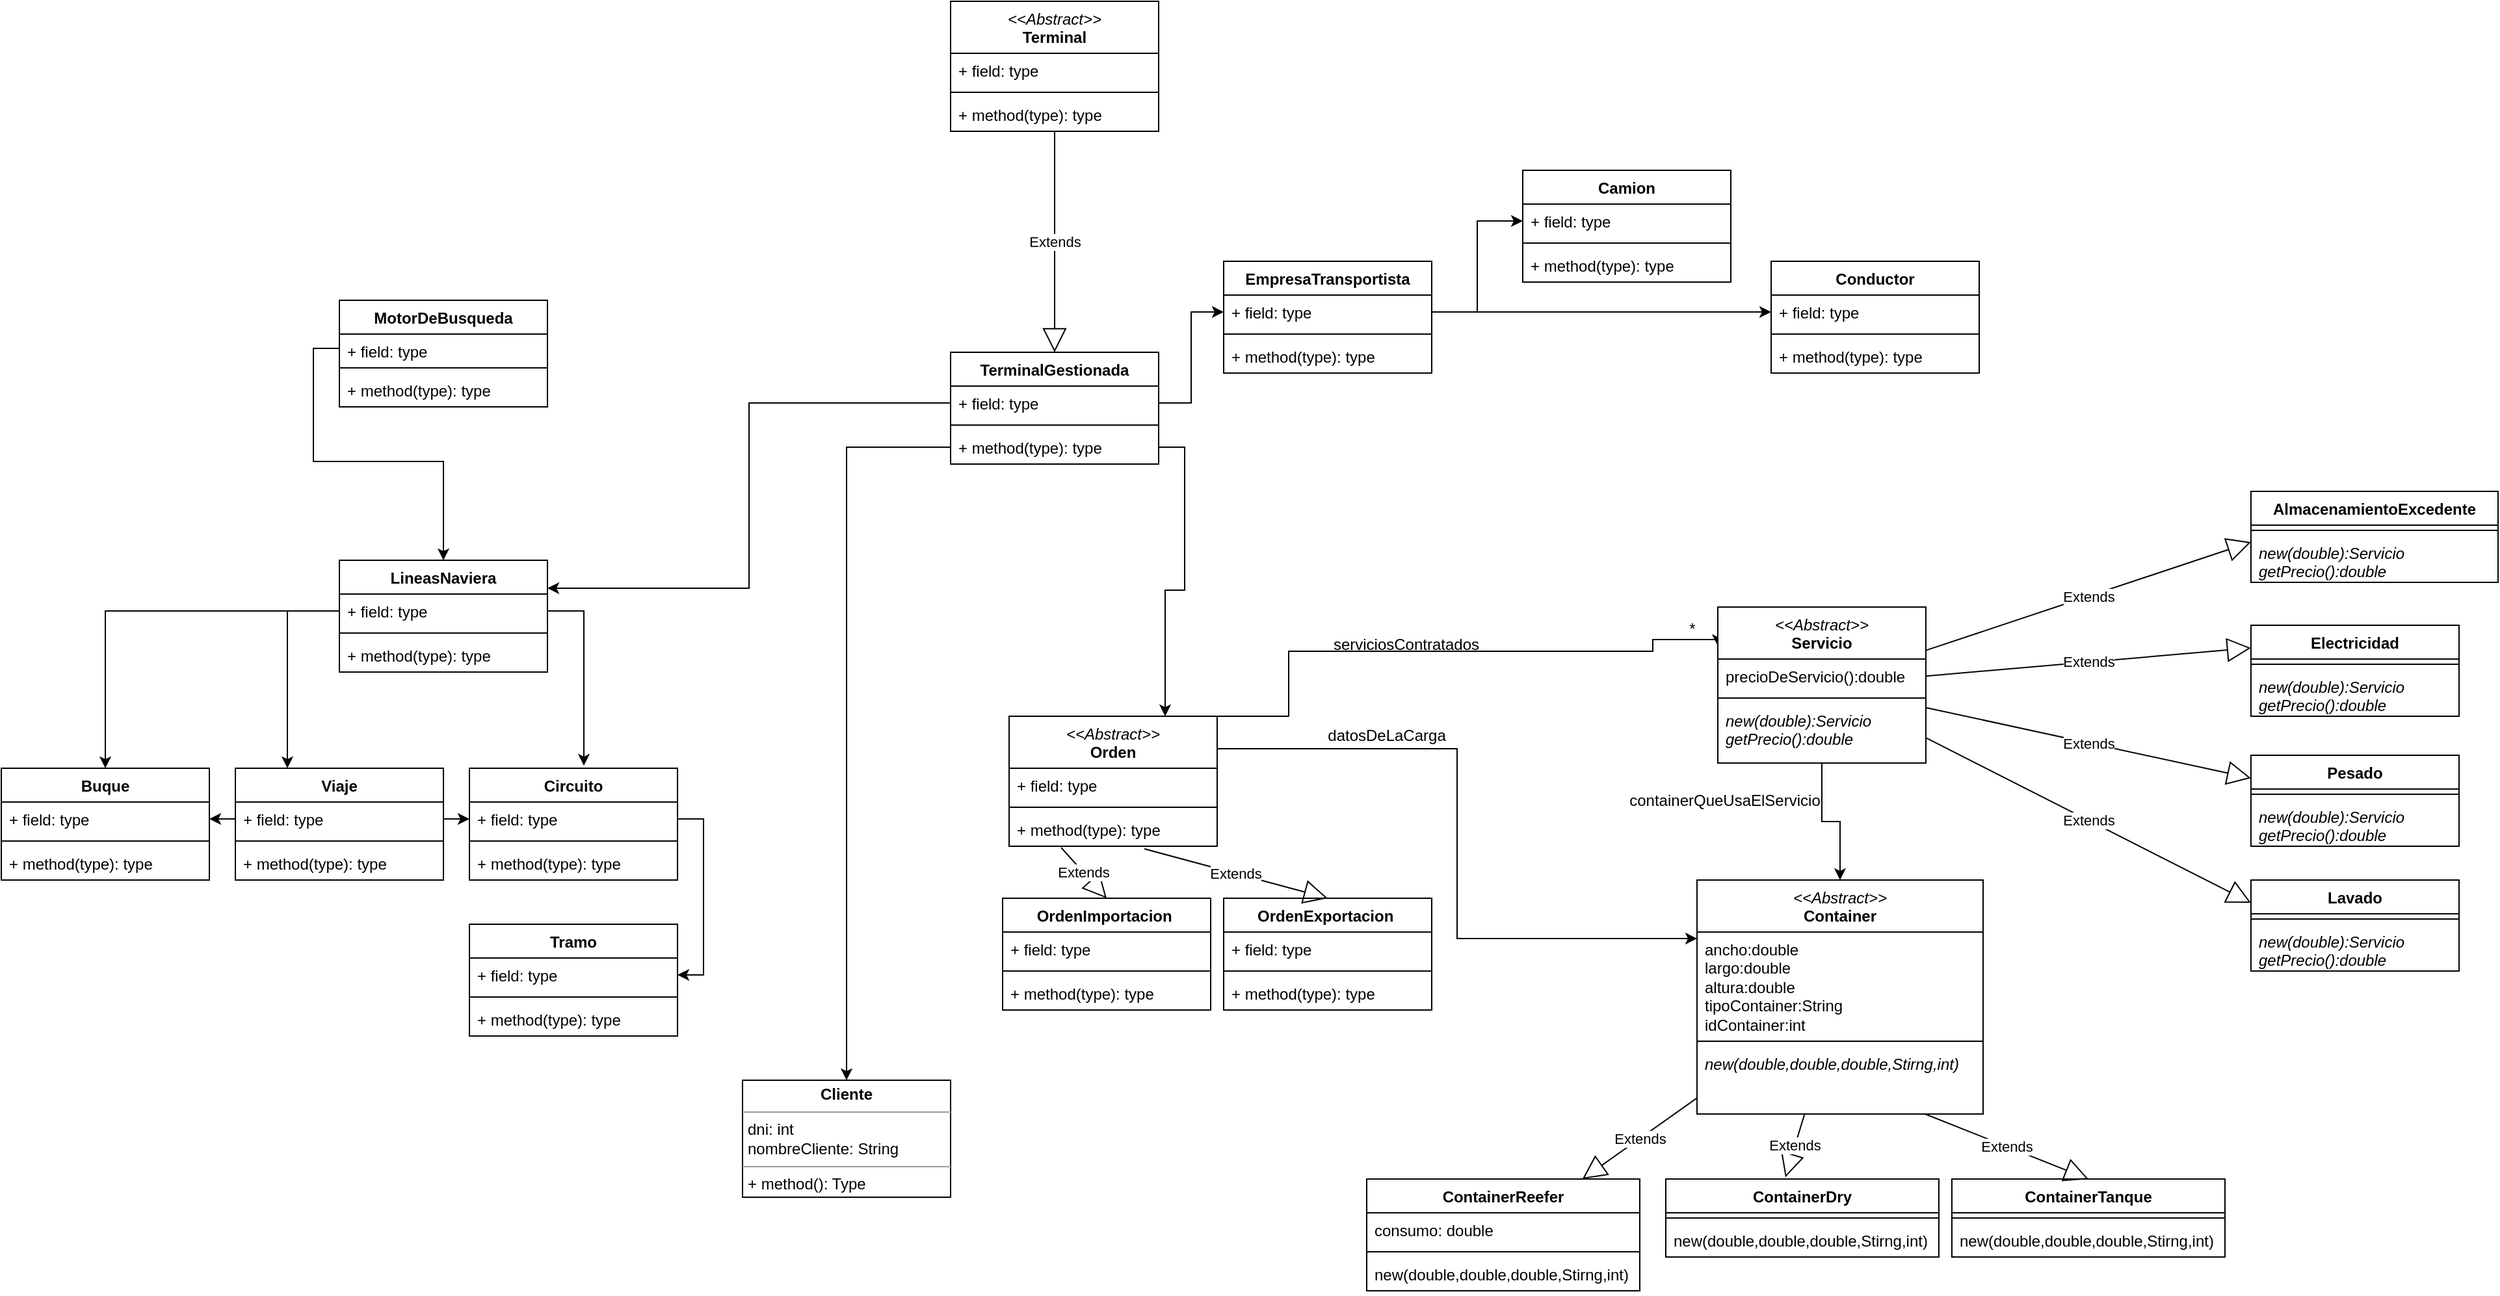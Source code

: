 <mxfile version="21.2.1" type="device">
  <diagram name="Página-1" id="0LWkbvT74W_gWExH9Klk">
    <mxGraphModel dx="2484" dy="1995" grid="1" gridSize="10" guides="1" tooltips="1" connect="1" arrows="1" fold="1" page="1" pageScale="1" pageWidth="827" pageHeight="1169" math="0" shadow="0">
      <root>
        <mxCell id="0" />
        <mxCell id="1" parent="0" />
        <mxCell id="72mwAMU63NSjmhYBSmtf-1" value="TerminalGestionada" style="swimlane;fontStyle=1;align=center;verticalAlign=top;childLayout=stackLayout;horizontal=1;startSize=26;horizontalStack=0;resizeParent=1;resizeParentMax=0;resizeLast=0;collapsible=1;marginBottom=0;whiteSpace=wrap;html=1;" parent="1" vertex="1">
          <mxGeometry x="230" y="-480" width="160" height="86" as="geometry" />
        </mxCell>
        <mxCell id="72mwAMU63NSjmhYBSmtf-2" value="+ field: type" style="text;strokeColor=none;fillColor=none;align=left;verticalAlign=top;spacingLeft=4;spacingRight=4;overflow=hidden;rotatable=0;points=[[0,0.5],[1,0.5]];portConstraint=eastwest;whiteSpace=wrap;html=1;" parent="72mwAMU63NSjmhYBSmtf-1" vertex="1">
          <mxGeometry y="26" width="160" height="26" as="geometry" />
        </mxCell>
        <mxCell id="72mwAMU63NSjmhYBSmtf-3" value="" style="line;strokeWidth=1;fillColor=none;align=left;verticalAlign=middle;spacingTop=-1;spacingLeft=3;spacingRight=3;rotatable=0;labelPosition=right;points=[];portConstraint=eastwest;strokeColor=inherit;" parent="72mwAMU63NSjmhYBSmtf-1" vertex="1">
          <mxGeometry y="52" width="160" height="8" as="geometry" />
        </mxCell>
        <mxCell id="72mwAMU63NSjmhYBSmtf-4" value="+ method(type): type" style="text;strokeColor=none;fillColor=none;align=left;verticalAlign=top;spacingLeft=4;spacingRight=4;overflow=hidden;rotatable=0;points=[[0,0.5],[1,0.5]];portConstraint=eastwest;whiteSpace=wrap;html=1;" parent="72mwAMU63NSjmhYBSmtf-1" vertex="1">
          <mxGeometry y="60" width="160" height="26" as="geometry" />
        </mxCell>
        <mxCell id="72mwAMU63NSjmhYBSmtf-9" value="LineasNaviera" style="swimlane;fontStyle=1;align=center;verticalAlign=top;childLayout=stackLayout;horizontal=1;startSize=26;horizontalStack=0;resizeParent=1;resizeParentMax=0;resizeLast=0;collapsible=1;marginBottom=0;whiteSpace=wrap;html=1;" parent="1" vertex="1">
          <mxGeometry x="-240" y="-320" width="160" height="86" as="geometry" />
        </mxCell>
        <mxCell id="72mwAMU63NSjmhYBSmtf-10" value="+ field: type" style="text;strokeColor=none;fillColor=none;align=left;verticalAlign=top;spacingLeft=4;spacingRight=4;overflow=hidden;rotatable=0;points=[[0,0.5],[1,0.5]];portConstraint=eastwest;whiteSpace=wrap;html=1;" parent="72mwAMU63NSjmhYBSmtf-9" vertex="1">
          <mxGeometry y="26" width="160" height="26" as="geometry" />
        </mxCell>
        <mxCell id="72mwAMU63NSjmhYBSmtf-11" value="" style="line;strokeWidth=1;fillColor=none;align=left;verticalAlign=middle;spacingTop=-1;spacingLeft=3;spacingRight=3;rotatable=0;labelPosition=right;points=[];portConstraint=eastwest;strokeColor=inherit;" parent="72mwAMU63NSjmhYBSmtf-9" vertex="1">
          <mxGeometry y="52" width="160" height="8" as="geometry" />
        </mxCell>
        <mxCell id="72mwAMU63NSjmhYBSmtf-12" value="+ method(type): type" style="text;strokeColor=none;fillColor=none;align=left;verticalAlign=top;spacingLeft=4;spacingRight=4;overflow=hidden;rotatable=0;points=[[0,0.5],[1,0.5]];portConstraint=eastwest;whiteSpace=wrap;html=1;" parent="72mwAMU63NSjmhYBSmtf-9" vertex="1">
          <mxGeometry y="60" width="160" height="26" as="geometry" />
        </mxCell>
        <mxCell id="72mwAMU63NSjmhYBSmtf-13" value="Buque" style="swimlane;fontStyle=1;align=center;verticalAlign=top;childLayout=stackLayout;horizontal=1;startSize=26;horizontalStack=0;resizeParent=1;resizeParentMax=0;resizeLast=0;collapsible=1;marginBottom=0;whiteSpace=wrap;html=1;" parent="1" vertex="1">
          <mxGeometry x="-500" y="-160" width="160" height="86" as="geometry" />
        </mxCell>
        <mxCell id="72mwAMU63NSjmhYBSmtf-14" value="+ field: type" style="text;strokeColor=none;fillColor=none;align=left;verticalAlign=top;spacingLeft=4;spacingRight=4;overflow=hidden;rotatable=0;points=[[0,0.5],[1,0.5]];portConstraint=eastwest;whiteSpace=wrap;html=1;" parent="72mwAMU63NSjmhYBSmtf-13" vertex="1">
          <mxGeometry y="26" width="160" height="26" as="geometry" />
        </mxCell>
        <mxCell id="72mwAMU63NSjmhYBSmtf-15" value="" style="line;strokeWidth=1;fillColor=none;align=left;verticalAlign=middle;spacingTop=-1;spacingLeft=3;spacingRight=3;rotatable=0;labelPosition=right;points=[];portConstraint=eastwest;strokeColor=inherit;" parent="72mwAMU63NSjmhYBSmtf-13" vertex="1">
          <mxGeometry y="52" width="160" height="8" as="geometry" />
        </mxCell>
        <mxCell id="72mwAMU63NSjmhYBSmtf-16" value="+ method(type): type" style="text;strokeColor=none;fillColor=none;align=left;verticalAlign=top;spacingLeft=4;spacingRight=4;overflow=hidden;rotatable=0;points=[[0,0.5],[1,0.5]];portConstraint=eastwest;whiteSpace=wrap;html=1;" parent="72mwAMU63NSjmhYBSmtf-13" vertex="1">
          <mxGeometry y="60" width="160" height="26" as="geometry" />
        </mxCell>
        <mxCell id="72mwAMU63NSjmhYBSmtf-21" value="ContainerDry" style="swimlane;fontStyle=1;align=center;verticalAlign=top;childLayout=stackLayout;horizontal=1;startSize=26;horizontalStack=0;resizeParent=1;resizeParentMax=0;resizeLast=0;collapsible=1;marginBottom=0;whiteSpace=wrap;html=1;" parent="1" vertex="1">
          <mxGeometry x="780" y="156" width="210" height="60" as="geometry" />
        </mxCell>
        <mxCell id="72mwAMU63NSjmhYBSmtf-23" value="" style="line;strokeWidth=1;fillColor=none;align=left;verticalAlign=middle;spacingTop=-1;spacingLeft=3;spacingRight=3;rotatable=0;labelPosition=right;points=[];portConstraint=eastwest;strokeColor=inherit;" parent="72mwAMU63NSjmhYBSmtf-21" vertex="1">
          <mxGeometry y="26" width="210" height="8" as="geometry" />
        </mxCell>
        <mxCell id="72mwAMU63NSjmhYBSmtf-24" value="new(double,double,double,Stirng,int)" style="text;strokeColor=none;fillColor=none;align=left;verticalAlign=top;spacingLeft=4;spacingRight=4;overflow=hidden;rotatable=0;points=[[0,0.5],[1,0.5]];portConstraint=eastwest;whiteSpace=wrap;html=1;" parent="72mwAMU63NSjmhYBSmtf-21" vertex="1">
          <mxGeometry y="34" width="210" height="26" as="geometry" />
        </mxCell>
        <mxCell id="72mwAMU63NSjmhYBSmtf-26" value="ContainerTanque" style="swimlane;fontStyle=1;align=center;verticalAlign=top;childLayout=stackLayout;horizontal=1;startSize=26;horizontalStack=0;resizeParent=1;resizeParentMax=0;resizeLast=0;collapsible=1;marginBottom=0;whiteSpace=wrap;html=1;" parent="1" vertex="1">
          <mxGeometry x="1000" y="156" width="210" height="60" as="geometry" />
        </mxCell>
        <mxCell id="72mwAMU63NSjmhYBSmtf-28" value="" style="line;strokeWidth=1;fillColor=none;align=left;verticalAlign=middle;spacingTop=-1;spacingLeft=3;spacingRight=3;rotatable=0;labelPosition=right;points=[];portConstraint=eastwest;strokeColor=inherit;" parent="72mwAMU63NSjmhYBSmtf-26" vertex="1">
          <mxGeometry y="26" width="210" height="8" as="geometry" />
        </mxCell>
        <mxCell id="72mwAMU63NSjmhYBSmtf-29" value="new(double,double,double,Stirng,int)" style="text;strokeColor=none;fillColor=none;align=left;verticalAlign=top;spacingLeft=4;spacingRight=4;overflow=hidden;rotatable=0;points=[[0,0.5],[1,0.5]];portConstraint=eastwest;whiteSpace=wrap;html=1;" parent="72mwAMU63NSjmhYBSmtf-26" vertex="1">
          <mxGeometry y="34" width="210" height="26" as="geometry" />
        </mxCell>
        <mxCell id="72mwAMU63NSjmhYBSmtf-30" value="ContainerReefer" style="swimlane;fontStyle=1;align=center;verticalAlign=top;childLayout=stackLayout;horizontal=1;startSize=26;horizontalStack=0;resizeParent=1;resizeParentMax=0;resizeLast=0;collapsible=1;marginBottom=0;whiteSpace=wrap;html=1;" parent="1" vertex="1">
          <mxGeometry x="550" y="156" width="210" height="86" as="geometry" />
        </mxCell>
        <mxCell id="72mwAMU63NSjmhYBSmtf-31" value=" consumo: double" style="text;strokeColor=none;fillColor=none;align=left;verticalAlign=top;spacingLeft=4;spacingRight=4;overflow=hidden;rotatable=0;points=[[0,0.5],[1,0.5]];portConstraint=eastwest;whiteSpace=wrap;html=1;" parent="72mwAMU63NSjmhYBSmtf-30" vertex="1">
          <mxGeometry y="26" width="210" height="26" as="geometry" />
        </mxCell>
        <mxCell id="72mwAMU63NSjmhYBSmtf-32" value="" style="line;strokeWidth=1;fillColor=none;align=left;verticalAlign=middle;spacingTop=-1;spacingLeft=3;spacingRight=3;rotatable=0;labelPosition=right;points=[];portConstraint=eastwest;strokeColor=inherit;" parent="72mwAMU63NSjmhYBSmtf-30" vertex="1">
          <mxGeometry y="52" width="210" height="8" as="geometry" />
        </mxCell>
        <mxCell id="72mwAMU63NSjmhYBSmtf-33" value="new(double,double,double,Stirng,int)" style="text;strokeColor=none;fillColor=none;align=left;verticalAlign=top;spacingLeft=4;spacingRight=4;overflow=hidden;rotatable=0;points=[[0,0.5],[1,0.5]];portConstraint=eastwest;whiteSpace=wrap;html=1;" parent="72mwAMU63NSjmhYBSmtf-30" vertex="1">
          <mxGeometry y="60" width="210" height="26" as="geometry" />
        </mxCell>
        <mxCell id="72mwAMU63NSjmhYBSmtf-34" value="EmpresaTransportista" style="swimlane;fontStyle=1;align=center;verticalAlign=top;childLayout=stackLayout;horizontal=1;startSize=26;horizontalStack=0;resizeParent=1;resizeParentMax=0;resizeLast=0;collapsible=1;marginBottom=0;whiteSpace=wrap;html=1;" parent="1" vertex="1">
          <mxGeometry x="440" y="-550" width="160" height="86" as="geometry" />
        </mxCell>
        <mxCell id="72mwAMU63NSjmhYBSmtf-35" value="+ field: type" style="text;strokeColor=none;fillColor=none;align=left;verticalAlign=top;spacingLeft=4;spacingRight=4;overflow=hidden;rotatable=0;points=[[0,0.5],[1,0.5]];portConstraint=eastwest;whiteSpace=wrap;html=1;" parent="72mwAMU63NSjmhYBSmtf-34" vertex="1">
          <mxGeometry y="26" width="160" height="26" as="geometry" />
        </mxCell>
        <mxCell id="72mwAMU63NSjmhYBSmtf-36" value="" style="line;strokeWidth=1;fillColor=none;align=left;verticalAlign=middle;spacingTop=-1;spacingLeft=3;spacingRight=3;rotatable=0;labelPosition=right;points=[];portConstraint=eastwest;strokeColor=inherit;" parent="72mwAMU63NSjmhYBSmtf-34" vertex="1">
          <mxGeometry y="52" width="160" height="8" as="geometry" />
        </mxCell>
        <mxCell id="72mwAMU63NSjmhYBSmtf-37" value="+ method(type): type" style="text;strokeColor=none;fillColor=none;align=left;verticalAlign=top;spacingLeft=4;spacingRight=4;overflow=hidden;rotatable=0;points=[[0,0.5],[1,0.5]];portConstraint=eastwest;whiteSpace=wrap;html=1;" parent="72mwAMU63NSjmhYBSmtf-34" vertex="1">
          <mxGeometry y="60" width="160" height="26" as="geometry" />
        </mxCell>
        <mxCell id="72mwAMU63NSjmhYBSmtf-38" value="Conductor&lt;br&gt;" style="swimlane;fontStyle=1;align=center;verticalAlign=top;childLayout=stackLayout;horizontal=1;startSize=26;horizontalStack=0;resizeParent=1;resizeParentMax=0;resizeLast=0;collapsible=1;marginBottom=0;whiteSpace=wrap;html=1;" parent="1" vertex="1">
          <mxGeometry x="861" y="-550" width="160" height="86" as="geometry" />
        </mxCell>
        <mxCell id="72mwAMU63NSjmhYBSmtf-39" value="+ field: type" style="text;strokeColor=none;fillColor=none;align=left;verticalAlign=top;spacingLeft=4;spacingRight=4;overflow=hidden;rotatable=0;points=[[0,0.5],[1,0.5]];portConstraint=eastwest;whiteSpace=wrap;html=1;" parent="72mwAMU63NSjmhYBSmtf-38" vertex="1">
          <mxGeometry y="26" width="160" height="26" as="geometry" />
        </mxCell>
        <mxCell id="72mwAMU63NSjmhYBSmtf-40" value="" style="line;strokeWidth=1;fillColor=none;align=left;verticalAlign=middle;spacingTop=-1;spacingLeft=3;spacingRight=3;rotatable=0;labelPosition=right;points=[];portConstraint=eastwest;strokeColor=inherit;" parent="72mwAMU63NSjmhYBSmtf-38" vertex="1">
          <mxGeometry y="52" width="160" height="8" as="geometry" />
        </mxCell>
        <mxCell id="72mwAMU63NSjmhYBSmtf-41" value="+ method(type): type" style="text;strokeColor=none;fillColor=none;align=left;verticalAlign=top;spacingLeft=4;spacingRight=4;overflow=hidden;rotatable=0;points=[[0,0.5],[1,0.5]];portConstraint=eastwest;whiteSpace=wrap;html=1;" parent="72mwAMU63NSjmhYBSmtf-38" vertex="1">
          <mxGeometry y="60" width="160" height="26" as="geometry" />
        </mxCell>
        <mxCell id="72mwAMU63NSjmhYBSmtf-42" value="Camion" style="swimlane;fontStyle=1;align=center;verticalAlign=top;childLayout=stackLayout;horizontal=1;startSize=26;horizontalStack=0;resizeParent=1;resizeParentMax=0;resizeLast=0;collapsible=1;marginBottom=0;whiteSpace=wrap;html=1;" parent="1" vertex="1">
          <mxGeometry x="670" y="-620" width="160" height="86" as="geometry" />
        </mxCell>
        <mxCell id="72mwAMU63NSjmhYBSmtf-43" value="+ field: type" style="text;strokeColor=none;fillColor=none;align=left;verticalAlign=top;spacingLeft=4;spacingRight=4;overflow=hidden;rotatable=0;points=[[0,0.5],[1,0.5]];portConstraint=eastwest;whiteSpace=wrap;html=1;" parent="72mwAMU63NSjmhYBSmtf-42" vertex="1">
          <mxGeometry y="26" width="160" height="26" as="geometry" />
        </mxCell>
        <mxCell id="72mwAMU63NSjmhYBSmtf-44" value="" style="line;strokeWidth=1;fillColor=none;align=left;verticalAlign=middle;spacingTop=-1;spacingLeft=3;spacingRight=3;rotatable=0;labelPosition=right;points=[];portConstraint=eastwest;strokeColor=inherit;" parent="72mwAMU63NSjmhYBSmtf-42" vertex="1">
          <mxGeometry y="52" width="160" height="8" as="geometry" />
        </mxCell>
        <mxCell id="72mwAMU63NSjmhYBSmtf-45" value="+ method(type): type" style="text;strokeColor=none;fillColor=none;align=left;verticalAlign=top;spacingLeft=4;spacingRight=4;overflow=hidden;rotatable=0;points=[[0,0.5],[1,0.5]];portConstraint=eastwest;whiteSpace=wrap;html=1;" parent="72mwAMU63NSjmhYBSmtf-42" vertex="1">
          <mxGeometry y="60" width="160" height="26" as="geometry" />
        </mxCell>
        <mxCell id="72mwAMU63NSjmhYBSmtf-47" value="Circuito" style="swimlane;fontStyle=1;align=center;verticalAlign=top;childLayout=stackLayout;horizontal=1;startSize=26;horizontalStack=0;resizeParent=1;resizeParentMax=0;resizeLast=0;collapsible=1;marginBottom=0;whiteSpace=wrap;html=1;" parent="1" vertex="1">
          <mxGeometry x="-140" y="-160" width="160" height="86" as="geometry" />
        </mxCell>
        <mxCell id="72mwAMU63NSjmhYBSmtf-48" value="+ field: type" style="text;strokeColor=none;fillColor=none;align=left;verticalAlign=top;spacingLeft=4;spacingRight=4;overflow=hidden;rotatable=0;points=[[0,0.5],[1,0.5]];portConstraint=eastwest;whiteSpace=wrap;html=1;" parent="72mwAMU63NSjmhYBSmtf-47" vertex="1">
          <mxGeometry y="26" width="160" height="26" as="geometry" />
        </mxCell>
        <mxCell id="72mwAMU63NSjmhYBSmtf-49" value="" style="line;strokeWidth=1;fillColor=none;align=left;verticalAlign=middle;spacingTop=-1;spacingLeft=3;spacingRight=3;rotatable=0;labelPosition=right;points=[];portConstraint=eastwest;strokeColor=inherit;" parent="72mwAMU63NSjmhYBSmtf-47" vertex="1">
          <mxGeometry y="52" width="160" height="8" as="geometry" />
        </mxCell>
        <mxCell id="72mwAMU63NSjmhYBSmtf-50" value="+ method(type): type" style="text;strokeColor=none;fillColor=none;align=left;verticalAlign=top;spacingLeft=4;spacingRight=4;overflow=hidden;rotatable=0;points=[[0,0.5],[1,0.5]];portConstraint=eastwest;whiteSpace=wrap;html=1;" parent="72mwAMU63NSjmhYBSmtf-47" vertex="1">
          <mxGeometry y="60" width="160" height="26" as="geometry" />
        </mxCell>
        <mxCell id="72mwAMU63NSjmhYBSmtf-54" style="edgeStyle=orthogonalEdgeStyle;rounded=0;orthogonalLoop=1;jettySize=auto;html=1;exitX=0;exitY=0.5;exitDx=0;exitDy=0;entryX=0.5;entryY=0;entryDx=0;entryDy=0;" parent="1" source="72mwAMU63NSjmhYBSmtf-10" target="72mwAMU63NSjmhYBSmtf-13" edge="1">
          <mxGeometry relative="1" as="geometry" />
        </mxCell>
        <mxCell id="72mwAMU63NSjmhYBSmtf-67" style="edgeStyle=orthogonalEdgeStyle;rounded=0;orthogonalLoop=1;jettySize=auto;html=1;exitX=1;exitY=0.5;exitDx=0;exitDy=0;entryX=0;entryY=0.5;entryDx=0;entryDy=0;" parent="1" source="72mwAMU63NSjmhYBSmtf-35" target="72mwAMU63NSjmhYBSmtf-43" edge="1">
          <mxGeometry relative="1" as="geometry" />
        </mxCell>
        <mxCell id="72mwAMU63NSjmhYBSmtf-73" value="Viaje" style="swimlane;fontStyle=1;align=center;verticalAlign=top;childLayout=stackLayout;horizontal=1;startSize=26;horizontalStack=0;resizeParent=1;resizeParentMax=0;resizeLast=0;collapsible=1;marginBottom=0;whiteSpace=wrap;html=1;" parent="1" vertex="1">
          <mxGeometry x="-320" y="-160" width="160" height="86" as="geometry" />
        </mxCell>
        <mxCell id="72mwAMU63NSjmhYBSmtf-74" value="+ field: type" style="text;strokeColor=none;fillColor=none;align=left;verticalAlign=top;spacingLeft=4;spacingRight=4;overflow=hidden;rotatable=0;points=[[0,0.5],[1,0.5]];portConstraint=eastwest;whiteSpace=wrap;html=1;" parent="72mwAMU63NSjmhYBSmtf-73" vertex="1">
          <mxGeometry y="26" width="160" height="26" as="geometry" />
        </mxCell>
        <mxCell id="72mwAMU63NSjmhYBSmtf-75" value="" style="line;strokeWidth=1;fillColor=none;align=left;verticalAlign=middle;spacingTop=-1;spacingLeft=3;spacingRight=3;rotatable=0;labelPosition=right;points=[];portConstraint=eastwest;strokeColor=inherit;" parent="72mwAMU63NSjmhYBSmtf-73" vertex="1">
          <mxGeometry y="52" width="160" height="8" as="geometry" />
        </mxCell>
        <mxCell id="72mwAMU63NSjmhYBSmtf-76" value="+ method(type): type" style="text;strokeColor=none;fillColor=none;align=left;verticalAlign=top;spacingLeft=4;spacingRight=4;overflow=hidden;rotatable=0;points=[[0,0.5],[1,0.5]];portConstraint=eastwest;whiteSpace=wrap;html=1;" parent="72mwAMU63NSjmhYBSmtf-73" vertex="1">
          <mxGeometry y="60" width="160" height="26" as="geometry" />
        </mxCell>
        <mxCell id="72mwAMU63NSjmhYBSmtf-79" style="edgeStyle=orthogonalEdgeStyle;rounded=0;orthogonalLoop=1;jettySize=auto;html=1;exitX=1;exitY=0.5;exitDx=0;exitDy=0;entryX=0;entryY=0.5;entryDx=0;entryDy=0;" parent="1" source="72mwAMU63NSjmhYBSmtf-2" target="72mwAMU63NSjmhYBSmtf-35" edge="1">
          <mxGeometry relative="1" as="geometry" />
        </mxCell>
        <mxCell id="EXzcItGCML2ipMpQHdA3-8" style="edgeStyle=orthogonalEdgeStyle;rounded=0;orthogonalLoop=1;jettySize=auto;html=1;exitX=1;exitY=0.5;exitDx=0;exitDy=0;entryX=0.55;entryY=-0.023;entryDx=0;entryDy=0;entryPerimeter=0;" parent="1" source="72mwAMU63NSjmhYBSmtf-10" target="72mwAMU63NSjmhYBSmtf-47" edge="1">
          <mxGeometry relative="1" as="geometry" />
        </mxCell>
        <mxCell id="EXzcItGCML2ipMpQHdA3-9" value="Tramo" style="swimlane;fontStyle=1;align=center;verticalAlign=top;childLayout=stackLayout;horizontal=1;startSize=26;horizontalStack=0;resizeParent=1;resizeParentMax=0;resizeLast=0;collapsible=1;marginBottom=0;whiteSpace=wrap;html=1;" parent="1" vertex="1">
          <mxGeometry x="-140" y="-40" width="160" height="86" as="geometry" />
        </mxCell>
        <mxCell id="EXzcItGCML2ipMpQHdA3-10" value="+ field: type" style="text;strokeColor=none;fillColor=none;align=left;verticalAlign=top;spacingLeft=4;spacingRight=4;overflow=hidden;rotatable=0;points=[[0,0.5],[1,0.5]];portConstraint=eastwest;whiteSpace=wrap;html=1;" parent="EXzcItGCML2ipMpQHdA3-9" vertex="1">
          <mxGeometry y="26" width="160" height="26" as="geometry" />
        </mxCell>
        <mxCell id="EXzcItGCML2ipMpQHdA3-11" value="" style="line;strokeWidth=1;fillColor=none;align=left;verticalAlign=middle;spacingTop=-1;spacingLeft=3;spacingRight=3;rotatable=0;labelPosition=right;points=[];portConstraint=eastwest;strokeColor=inherit;" parent="EXzcItGCML2ipMpQHdA3-9" vertex="1">
          <mxGeometry y="52" width="160" height="8" as="geometry" />
        </mxCell>
        <mxCell id="EXzcItGCML2ipMpQHdA3-12" value="+ method(type): type" style="text;strokeColor=none;fillColor=none;align=left;verticalAlign=top;spacingLeft=4;spacingRight=4;overflow=hidden;rotatable=0;points=[[0,0.5],[1,0.5]];portConstraint=eastwest;whiteSpace=wrap;html=1;" parent="EXzcItGCML2ipMpQHdA3-9" vertex="1">
          <mxGeometry y="60" width="160" height="26" as="geometry" />
        </mxCell>
        <mxCell id="EXzcItGCML2ipMpQHdA3-13" style="edgeStyle=orthogonalEdgeStyle;rounded=0;orthogonalLoop=1;jettySize=auto;html=1;exitX=1;exitY=0.5;exitDx=0;exitDy=0;entryX=1;entryY=0.5;entryDx=0;entryDy=0;" parent="1" source="72mwAMU63NSjmhYBSmtf-48" target="EXzcItGCML2ipMpQHdA3-10" edge="1">
          <mxGeometry relative="1" as="geometry" />
        </mxCell>
        <mxCell id="k1d55xZPJXgNIXv552Am-1" value="&lt;p style=&quot;margin:0px;margin-top:4px;text-align:center;&quot;&gt;&lt;b&gt;Cliente&lt;/b&gt;&lt;/p&gt;&lt;hr size=&quot;1&quot;&gt;&lt;p style=&quot;margin:0px;margin-left:4px;&quot;&gt;dni: int&lt;/p&gt;&lt;p style=&quot;margin:0px;margin-left:4px;&quot;&gt;nombreCliente: String&lt;/p&gt;&lt;hr size=&quot;1&quot;&gt;&lt;p style=&quot;margin:0px;margin-left:4px;&quot;&gt;+ method(): Type&lt;/p&gt;" style="verticalAlign=top;align=left;overflow=fill;fontSize=12;fontFamily=Helvetica;html=1;whiteSpace=wrap;" parent="1" vertex="1">
          <mxGeometry x="70" y="80" width="160" height="90" as="geometry" />
        </mxCell>
        <mxCell id="k1d55xZPJXgNIXv552Am-5" style="edgeStyle=orthogonalEdgeStyle;rounded=0;orthogonalLoop=1;jettySize=auto;html=1;exitX=1;exitY=0.5;exitDx=0;exitDy=0;entryX=0;entryY=0.5;entryDx=0;entryDy=0;" parent="1" source="72mwAMU63NSjmhYBSmtf-35" target="72mwAMU63NSjmhYBSmtf-39" edge="1">
          <mxGeometry relative="1" as="geometry" />
        </mxCell>
        <mxCell id="k1d55xZPJXgNIXv552Am-6" style="edgeStyle=orthogonalEdgeStyle;rounded=0;orthogonalLoop=1;jettySize=auto;html=1;exitX=1;exitY=0.5;exitDx=0;exitDy=0;entryX=0;entryY=0.5;entryDx=0;entryDy=0;" parent="1" source="72mwAMU63NSjmhYBSmtf-74" target="72mwAMU63NSjmhYBSmtf-48" edge="1">
          <mxGeometry relative="1" as="geometry" />
        </mxCell>
        <mxCell id="k1d55xZPJXgNIXv552Am-7" style="edgeStyle=orthogonalEdgeStyle;rounded=0;orthogonalLoop=1;jettySize=auto;html=1;exitX=0;exitY=0.5;exitDx=0;exitDy=0;entryX=1;entryY=0.5;entryDx=0;entryDy=0;" parent="1" source="72mwAMU63NSjmhYBSmtf-74" target="72mwAMU63NSjmhYBSmtf-14" edge="1">
          <mxGeometry relative="1" as="geometry" />
        </mxCell>
        <mxCell id="k1d55xZPJXgNIXv552Am-8" style="edgeStyle=orthogonalEdgeStyle;rounded=0;orthogonalLoop=1;jettySize=auto;html=1;exitX=0;exitY=0.5;exitDx=0;exitDy=0;entryX=0.25;entryY=0;entryDx=0;entryDy=0;" parent="1" source="72mwAMU63NSjmhYBSmtf-10" target="72mwAMU63NSjmhYBSmtf-73" edge="1">
          <mxGeometry relative="1" as="geometry" />
        </mxCell>
        <mxCell id="k1d55xZPJXgNIXv552Am-9" value="Extends" style="endArrow=block;endSize=16;endFill=0;html=1;rounded=0;entryX=0.5;entryY=0;entryDx=0;entryDy=0;" parent="1" source="mEWVj_JCskxRbqt2M_zb-11" target="72mwAMU63NSjmhYBSmtf-26" edge="1">
          <mxGeometry width="160" relative="1" as="geometry">
            <mxPoint x="923.669" y="28" as="sourcePoint" />
            <mxPoint x="1030" y="146" as="targetPoint" />
          </mxGeometry>
        </mxCell>
        <mxCell id="k1d55xZPJXgNIXv552Am-10" value="Extends" style="endArrow=block;endSize=16;endFill=0;html=1;rounded=0;" parent="1" source="mEWVj_JCskxRbqt2M_zb-8" target="72mwAMU63NSjmhYBSmtf-30" edge="1">
          <mxGeometry width="160" relative="1" as="geometry">
            <mxPoint x="849.057" y="28" as="sourcePoint" />
            <mxPoint x="720" y="156" as="targetPoint" />
          </mxGeometry>
        </mxCell>
        <mxCell id="k1d55xZPJXgNIXv552Am-11" value="Extends" style="endArrow=block;endSize=16;endFill=0;html=1;rounded=0;entryX=0.438;entryY=-0.023;entryDx=0;entryDy=0;entryPerimeter=0;" parent="1" source="mEWVj_JCskxRbqt2M_zb-8" target="72mwAMU63NSjmhYBSmtf-21" edge="1">
          <mxGeometry width="160" relative="1" as="geometry">
            <mxPoint x="880.02" y="28" as="sourcePoint" />
            <mxPoint x="890" y="156" as="targetPoint" />
          </mxGeometry>
        </mxCell>
        <mxCell id="k1d55xZPJXgNIXv552Am-12" value="OrdenImportacion&amp;nbsp;" style="swimlane;fontStyle=1;align=center;verticalAlign=top;childLayout=stackLayout;horizontal=1;startSize=26;horizontalStack=0;resizeParent=1;resizeParentMax=0;resizeLast=0;collapsible=1;marginBottom=0;whiteSpace=wrap;html=1;" parent="1" vertex="1">
          <mxGeometry x="270" y="-60" width="160" height="86" as="geometry" />
        </mxCell>
        <mxCell id="k1d55xZPJXgNIXv552Am-13" value="+ field: type" style="text;strokeColor=none;fillColor=none;align=left;verticalAlign=top;spacingLeft=4;spacingRight=4;overflow=hidden;rotatable=0;points=[[0,0.5],[1,0.5]];portConstraint=eastwest;whiteSpace=wrap;html=1;" parent="k1d55xZPJXgNIXv552Am-12" vertex="1">
          <mxGeometry y="26" width="160" height="26" as="geometry" />
        </mxCell>
        <mxCell id="k1d55xZPJXgNIXv552Am-14" value="" style="line;strokeWidth=1;fillColor=none;align=left;verticalAlign=middle;spacingTop=-1;spacingLeft=3;spacingRight=3;rotatable=0;labelPosition=right;points=[];portConstraint=eastwest;strokeColor=inherit;" parent="k1d55xZPJXgNIXv552Am-12" vertex="1">
          <mxGeometry y="52" width="160" height="8" as="geometry" />
        </mxCell>
        <mxCell id="k1d55xZPJXgNIXv552Am-15" value="+ method(type): type" style="text;strokeColor=none;fillColor=none;align=left;verticalAlign=top;spacingLeft=4;spacingRight=4;overflow=hidden;rotatable=0;points=[[0,0.5],[1,0.5]];portConstraint=eastwest;whiteSpace=wrap;html=1;" parent="k1d55xZPJXgNIXv552Am-12" vertex="1">
          <mxGeometry y="60" width="160" height="26" as="geometry" />
        </mxCell>
        <mxCell id="k1d55xZPJXgNIXv552Am-16" value="OrdenExportacion&amp;nbsp;" style="swimlane;fontStyle=1;align=center;verticalAlign=top;childLayout=stackLayout;horizontal=1;startSize=26;horizontalStack=0;resizeParent=1;resizeParentMax=0;resizeLast=0;collapsible=1;marginBottom=0;whiteSpace=wrap;html=1;" parent="1" vertex="1">
          <mxGeometry x="440" y="-60" width="160" height="86" as="geometry" />
        </mxCell>
        <mxCell id="k1d55xZPJXgNIXv552Am-17" value="+ field: type" style="text;strokeColor=none;fillColor=none;align=left;verticalAlign=top;spacingLeft=4;spacingRight=4;overflow=hidden;rotatable=0;points=[[0,0.5],[1,0.5]];portConstraint=eastwest;whiteSpace=wrap;html=1;" parent="k1d55xZPJXgNIXv552Am-16" vertex="1">
          <mxGeometry y="26" width="160" height="26" as="geometry" />
        </mxCell>
        <mxCell id="k1d55xZPJXgNIXv552Am-18" value="" style="line;strokeWidth=1;fillColor=none;align=left;verticalAlign=middle;spacingTop=-1;spacingLeft=3;spacingRight=3;rotatable=0;labelPosition=right;points=[];portConstraint=eastwest;strokeColor=inherit;" parent="k1d55xZPJXgNIXv552Am-16" vertex="1">
          <mxGeometry y="52" width="160" height="8" as="geometry" />
        </mxCell>
        <mxCell id="k1d55xZPJXgNIXv552Am-19" value="+ method(type): type" style="text;strokeColor=none;fillColor=none;align=left;verticalAlign=top;spacingLeft=4;spacingRight=4;overflow=hidden;rotatable=0;points=[[0,0.5],[1,0.5]];portConstraint=eastwest;whiteSpace=wrap;html=1;" parent="k1d55xZPJXgNIXv552Am-16" vertex="1">
          <mxGeometry y="60" width="160" height="26" as="geometry" />
        </mxCell>
        <mxCell id="k1d55xZPJXgNIXv552Am-20" value="MotorDeBusqueda" style="swimlane;fontStyle=1;align=center;verticalAlign=top;childLayout=stackLayout;horizontal=1;startSize=26;horizontalStack=0;resizeParent=1;resizeParentMax=0;resizeLast=0;collapsible=1;marginBottom=0;whiteSpace=wrap;html=1;" parent="1" vertex="1">
          <mxGeometry x="-240" y="-520" width="160" height="82" as="geometry" />
        </mxCell>
        <mxCell id="k1d55xZPJXgNIXv552Am-21" value="+ field: type" style="text;strokeColor=none;fillColor=none;align=left;verticalAlign=top;spacingLeft=4;spacingRight=4;overflow=hidden;rotatable=0;points=[[0,0.5],[1,0.5]];portConstraint=eastwest;whiteSpace=wrap;html=1;" parent="k1d55xZPJXgNIXv552Am-20" vertex="1">
          <mxGeometry y="26" width="160" height="22" as="geometry" />
        </mxCell>
        <mxCell id="k1d55xZPJXgNIXv552Am-22" value="" style="line;strokeWidth=1;fillColor=none;align=left;verticalAlign=middle;spacingTop=-1;spacingLeft=3;spacingRight=3;rotatable=0;labelPosition=right;points=[];portConstraint=eastwest;strokeColor=inherit;" parent="k1d55xZPJXgNIXv552Am-20" vertex="1">
          <mxGeometry y="48" width="160" height="8" as="geometry" />
        </mxCell>
        <mxCell id="k1d55xZPJXgNIXv552Am-23" value="+ method(type): type" style="text;strokeColor=none;fillColor=none;align=left;verticalAlign=top;spacingLeft=4;spacingRight=4;overflow=hidden;rotatable=0;points=[[0,0.5],[1,0.5]];portConstraint=eastwest;whiteSpace=wrap;html=1;" parent="k1d55xZPJXgNIXv552Am-20" vertex="1">
          <mxGeometry y="56" width="160" height="26" as="geometry" />
        </mxCell>
        <mxCell id="k1d55xZPJXgNIXv552Am-32" value="Electricidad" style="swimlane;fontStyle=1;align=center;verticalAlign=top;childLayout=stackLayout;horizontal=1;startSize=26;horizontalStack=0;resizeParent=1;resizeParentMax=0;resizeLast=0;collapsible=1;marginBottom=0;whiteSpace=wrap;html=1;" parent="1" vertex="1">
          <mxGeometry x="1230" y="-270" width="160" height="70" as="geometry" />
        </mxCell>
        <mxCell id="k1d55xZPJXgNIXv552Am-34" value="" style="line;strokeWidth=1;fillColor=none;align=left;verticalAlign=middle;spacingTop=-1;spacingLeft=3;spacingRight=3;rotatable=0;labelPosition=right;points=[];portConstraint=eastwest;strokeColor=inherit;" parent="k1d55xZPJXgNIXv552Am-32" vertex="1">
          <mxGeometry y="26" width="160" height="8" as="geometry" />
        </mxCell>
        <mxCell id="k1d55xZPJXgNIXv552Am-35" value="&lt;i style=&quot;border-color: var(--border-color);&quot;&gt;new(double):Servicio&lt;br style=&quot;border-color: var(--border-color);&quot;&gt;getPrecio():double&lt;br style=&quot;border-color: var(--border-color);&quot;&gt;&lt;/i&gt;" style="text;strokeColor=none;fillColor=none;align=left;verticalAlign=top;spacingLeft=4;spacingRight=4;overflow=hidden;rotatable=0;points=[[0,0.5],[1,0.5]];portConstraint=eastwest;whiteSpace=wrap;html=1;" parent="k1d55xZPJXgNIXv552Am-32" vertex="1">
          <mxGeometry y="34" width="160" height="36" as="geometry" />
        </mxCell>
        <mxCell id="k1d55xZPJXgNIXv552Am-36" value="Pesado" style="swimlane;fontStyle=1;align=center;verticalAlign=top;childLayout=stackLayout;horizontal=1;startSize=26;horizontalStack=0;resizeParent=1;resizeParentMax=0;resizeLast=0;collapsible=1;marginBottom=0;whiteSpace=wrap;html=1;" parent="1" vertex="1">
          <mxGeometry x="1230" y="-170" width="160" height="70" as="geometry" />
        </mxCell>
        <mxCell id="k1d55xZPJXgNIXv552Am-38" value="" style="line;strokeWidth=1;fillColor=none;align=left;verticalAlign=middle;spacingTop=-1;spacingLeft=3;spacingRight=3;rotatable=0;labelPosition=right;points=[];portConstraint=eastwest;strokeColor=inherit;" parent="k1d55xZPJXgNIXv552Am-36" vertex="1">
          <mxGeometry y="26" width="160" height="8" as="geometry" />
        </mxCell>
        <mxCell id="k1d55xZPJXgNIXv552Am-39" value="&lt;i style=&quot;border-color: var(--border-color);&quot;&gt;new(double):Servicio&lt;br style=&quot;border-color: var(--border-color);&quot;&gt;getPrecio():double&lt;br style=&quot;border-color: var(--border-color);&quot;&gt;&lt;/i&gt;" style="text;strokeColor=none;fillColor=none;align=left;verticalAlign=top;spacingLeft=4;spacingRight=4;overflow=hidden;rotatable=0;points=[[0,0.5],[1,0.5]];portConstraint=eastwest;whiteSpace=wrap;html=1;" parent="k1d55xZPJXgNIXv552Am-36" vertex="1">
          <mxGeometry y="34" width="160" height="36" as="geometry" />
        </mxCell>
        <mxCell id="k1d55xZPJXgNIXv552Am-40" value="Lavado" style="swimlane;fontStyle=1;align=center;verticalAlign=top;childLayout=stackLayout;horizontal=1;startSize=26;horizontalStack=0;resizeParent=1;resizeParentMax=0;resizeLast=0;collapsible=1;marginBottom=0;whiteSpace=wrap;html=1;" parent="1" vertex="1">
          <mxGeometry x="1230" y="-74" width="160" height="70" as="geometry" />
        </mxCell>
        <mxCell id="k1d55xZPJXgNIXv552Am-42" value="" style="line;strokeWidth=1;fillColor=none;align=left;verticalAlign=middle;spacingTop=-1;spacingLeft=3;spacingRight=3;rotatable=0;labelPosition=right;points=[];portConstraint=eastwest;strokeColor=inherit;" parent="k1d55xZPJXgNIXv552Am-40" vertex="1">
          <mxGeometry y="26" width="160" height="8" as="geometry" />
        </mxCell>
        <mxCell id="k1d55xZPJXgNIXv552Am-43" value="&lt;i style=&quot;border-color: var(--border-color);&quot;&gt;new(double):Servicio&lt;br style=&quot;border-color: var(--border-color);&quot;&gt;getPrecio():double&lt;br style=&quot;border-color: var(--border-color);&quot;&gt;&lt;/i&gt;" style="text;strokeColor=none;fillColor=none;align=left;verticalAlign=top;spacingLeft=4;spacingRight=4;overflow=hidden;rotatable=0;points=[[0,0.5],[1,0.5]];portConstraint=eastwest;whiteSpace=wrap;html=1;" parent="k1d55xZPJXgNIXv552Am-40" vertex="1">
          <mxGeometry y="34" width="160" height="36" as="geometry" />
        </mxCell>
        <mxCell id="k1d55xZPJXgNIXv552Am-44" value="Extends" style="endArrow=block;endSize=16;endFill=0;html=1;rounded=0;" parent="1" source="mEWVj_JCskxRbqt2M_zb-12" target="k1d55xZPJXgNIXv552Am-36" edge="1">
          <mxGeometry width="160" relative="1" as="geometry">
            <mxPoint x="864.554" y="-280" as="sourcePoint" />
            <mxPoint x="980" y="-166" as="targetPoint" />
          </mxGeometry>
        </mxCell>
        <mxCell id="k1d55xZPJXgNIXv552Am-45" value="Extends" style="endArrow=block;endSize=16;endFill=0;html=1;rounded=0;entryX=0;entryY=0.25;entryDx=0;entryDy=0;" parent="1" source="mEWVj_JCskxRbqt2M_zb-12" target="k1d55xZPJXgNIXv552Am-40" edge="1">
          <mxGeometry width="160" relative="1" as="geometry">
            <mxPoint x="795.446" y="-280" as="sourcePoint" />
            <mxPoint x="860" y="-226" as="targetPoint" />
          </mxGeometry>
        </mxCell>
        <mxCell id="k1d55xZPJXgNIXv552Am-46" value="Extends" style="endArrow=block;endSize=16;endFill=0;html=1;rounded=0;entryX=0;entryY=0.25;entryDx=0;entryDy=0;" parent="1" source="mEWVj_JCskxRbqt2M_zb-12" target="k1d55xZPJXgNIXv552Am-32" edge="1">
          <mxGeometry width="160" relative="1" as="geometry">
            <mxPoint x="910" y="-289.157" as="sourcePoint" />
            <mxPoint x="1030" y="-226" as="targetPoint" />
          </mxGeometry>
        </mxCell>
        <mxCell id="k1d55xZPJXgNIXv552Am-47" value="AlmacenamientoExcedente" style="swimlane;fontStyle=1;align=center;verticalAlign=top;childLayout=stackLayout;horizontal=1;startSize=26;horizontalStack=0;resizeParent=1;resizeParentMax=0;resizeLast=0;collapsible=1;marginBottom=0;whiteSpace=wrap;html=1;" parent="1" vertex="1">
          <mxGeometry x="1230" y="-373" width="190" height="70" as="geometry" />
        </mxCell>
        <mxCell id="k1d55xZPJXgNIXv552Am-49" value="" style="line;strokeWidth=1;fillColor=none;align=left;verticalAlign=middle;spacingTop=-1;spacingLeft=3;spacingRight=3;rotatable=0;labelPosition=right;points=[];portConstraint=eastwest;strokeColor=inherit;" parent="k1d55xZPJXgNIXv552Am-47" vertex="1">
          <mxGeometry y="26" width="190" height="8" as="geometry" />
        </mxCell>
        <mxCell id="k1d55xZPJXgNIXv552Am-50" value="&lt;i style=&quot;border-color: var(--border-color);&quot;&gt;new(double):Servicio&lt;br style=&quot;border-color: var(--border-color);&quot;&gt;getPrecio():double&lt;br style=&quot;border-color: var(--border-color);&quot;&gt;&lt;/i&gt;" style="text;strokeColor=none;fillColor=none;align=left;verticalAlign=top;spacingLeft=4;spacingRight=4;overflow=hidden;rotatable=0;points=[[0,0.5],[1,0.5]];portConstraint=eastwest;whiteSpace=wrap;html=1;" parent="k1d55xZPJXgNIXv552Am-47" vertex="1">
          <mxGeometry y="34" width="190" height="36" as="geometry" />
        </mxCell>
        <mxCell id="k1d55xZPJXgNIXv552Am-52" value="Extends" style="endArrow=block;endSize=16;endFill=0;html=1;rounded=0;entryX=0;entryY=0.5;entryDx=0;entryDy=0;" parent="1" source="mEWVj_JCskxRbqt2M_zb-12" edge="1">
          <mxGeometry width="160" relative="1" as="geometry">
            <mxPoint x="910" y="-327" as="sourcePoint" />
            <mxPoint x="1230" y="-334" as="targetPoint" />
          </mxGeometry>
        </mxCell>
        <mxCell id="mEWVj_JCskxRbqt2M_zb-29" style="edgeStyle=orthogonalEdgeStyle;rounded=0;orthogonalLoop=1;jettySize=auto;html=1;exitX=1;exitY=0.25;exitDx=0;exitDy=0;entryX=0;entryY=0.25;entryDx=0;entryDy=0;" edge="1" parent="1" source="mEWVj_JCskxRbqt2M_zb-1" target="mEWVj_JCskxRbqt2M_zb-8">
          <mxGeometry relative="1" as="geometry" />
        </mxCell>
        <mxCell id="mEWVj_JCskxRbqt2M_zb-32" style="edgeStyle=orthogonalEdgeStyle;rounded=0;orthogonalLoop=1;jettySize=auto;html=1;exitX=1;exitY=0;exitDx=0;exitDy=0;entryX=0;entryY=0.25;entryDx=0;entryDy=0;" edge="1" parent="1" source="mEWVj_JCskxRbqt2M_zb-1" target="mEWVj_JCskxRbqt2M_zb-12">
          <mxGeometry relative="1" as="geometry">
            <Array as="points">
              <mxPoint x="490" y="-200" />
              <mxPoint x="490" y="-250" />
              <mxPoint x="770" y="-250" />
              <mxPoint x="770" y="-259" />
            </Array>
          </mxGeometry>
        </mxCell>
        <mxCell id="mEWVj_JCskxRbqt2M_zb-1" value="&lt;i style=&quot;border-color: var(--border-color); font-weight: 400;&quot;&gt;&amp;lt;&amp;lt;Abstract&amp;gt;&amp;gt;&lt;/i&gt;&lt;br&gt;Orden" style="swimlane;fontStyle=1;align=center;verticalAlign=top;childLayout=stackLayout;horizontal=1;startSize=40;horizontalStack=0;resizeParent=1;resizeParentMax=0;resizeLast=0;collapsible=1;marginBottom=0;whiteSpace=wrap;html=1;" vertex="1" parent="1">
          <mxGeometry x="275" y="-200" width="160" height="100" as="geometry" />
        </mxCell>
        <mxCell id="mEWVj_JCskxRbqt2M_zb-2" value="+ field: type" style="text;strokeColor=none;fillColor=none;align=left;verticalAlign=top;spacingLeft=4;spacingRight=4;overflow=hidden;rotatable=0;points=[[0,0.5],[1,0.5]];portConstraint=eastwest;whiteSpace=wrap;html=1;" vertex="1" parent="mEWVj_JCskxRbqt2M_zb-1">
          <mxGeometry y="40" width="160" height="26" as="geometry" />
        </mxCell>
        <mxCell id="mEWVj_JCskxRbqt2M_zb-3" value="" style="line;strokeWidth=1;fillColor=none;align=left;verticalAlign=middle;spacingTop=-1;spacingLeft=3;spacingRight=3;rotatable=0;labelPosition=right;points=[];portConstraint=eastwest;strokeColor=inherit;" vertex="1" parent="mEWVj_JCskxRbqt2M_zb-1">
          <mxGeometry y="66" width="160" height="8" as="geometry" />
        </mxCell>
        <mxCell id="mEWVj_JCskxRbqt2M_zb-4" value="+ method(type): type" style="text;strokeColor=none;fillColor=none;align=left;verticalAlign=top;spacingLeft=4;spacingRight=4;overflow=hidden;rotatable=0;points=[[0,0.5],[1,0.5]];portConstraint=eastwest;whiteSpace=wrap;html=1;" vertex="1" parent="mEWVj_JCskxRbqt2M_zb-1">
          <mxGeometry y="74" width="160" height="26" as="geometry" />
        </mxCell>
        <mxCell id="mEWVj_JCskxRbqt2M_zb-5" value="Extends" style="endArrow=block;endSize=16;endFill=0;html=1;rounded=0;exitX=0.65;exitY=1.077;exitDx=0;exitDy=0;exitPerimeter=0;entryX=0.5;entryY=0;entryDx=0;entryDy=0;" edge="1" parent="1" source="mEWVj_JCskxRbqt2M_zb-4" target="k1d55xZPJXgNIXv552Am-16">
          <mxGeometry width="160" relative="1" as="geometry">
            <mxPoint x="375" y="50" as="sourcePoint" />
            <mxPoint x="445" y="110" as="targetPoint" />
          </mxGeometry>
        </mxCell>
        <mxCell id="mEWVj_JCskxRbqt2M_zb-6" value="Extends" style="endArrow=block;endSize=16;endFill=0;html=1;rounded=0;exitX=0.25;exitY=1.038;exitDx=0;exitDy=0;exitPerimeter=0;entryX=0.5;entryY=0;entryDx=0;entryDy=0;" edge="1" parent="1" source="mEWVj_JCskxRbqt2M_zb-4" target="k1d55xZPJXgNIXv552Am-12">
          <mxGeometry width="160" relative="1" as="geometry">
            <mxPoint x="265" y="-92" as="sourcePoint" />
            <mxPoint x="326" y="-50" as="targetPoint" />
          </mxGeometry>
        </mxCell>
        <mxCell id="mEWVj_JCskxRbqt2M_zb-8" value="&lt;i style=&quot;border-color: var(--border-color); font-weight: 400;&quot;&gt;&amp;lt;&amp;lt;Abstract&amp;gt;&amp;gt;&lt;/i&gt;&lt;br&gt;Container" style="swimlane;fontStyle=1;align=center;verticalAlign=top;childLayout=stackLayout;horizontal=1;startSize=40;horizontalStack=0;resizeParent=1;resizeParentMax=0;resizeLast=0;collapsible=1;marginBottom=0;whiteSpace=wrap;html=1;" vertex="1" parent="1">
          <mxGeometry x="804" y="-74" width="220" height="180" as="geometry" />
        </mxCell>
        <mxCell id="mEWVj_JCskxRbqt2M_zb-9" value="ancho:double&lt;br&gt;largo:double&lt;br&gt;altura:double&lt;br&gt;tipoContainer:String&lt;br&gt;idContainer:int" style="text;strokeColor=none;fillColor=none;align=left;verticalAlign=top;spacingLeft=4;spacingRight=4;overflow=hidden;rotatable=0;points=[[0,0.5],[1,0.5]];portConstraint=eastwest;whiteSpace=wrap;html=1;" vertex="1" parent="mEWVj_JCskxRbqt2M_zb-8">
          <mxGeometry y="40" width="220" height="80" as="geometry" />
        </mxCell>
        <mxCell id="mEWVj_JCskxRbqt2M_zb-10" value="" style="line;strokeWidth=1;fillColor=none;align=left;verticalAlign=middle;spacingTop=-1;spacingLeft=3;spacingRight=3;rotatable=0;labelPosition=right;points=[];portConstraint=eastwest;strokeColor=inherit;" vertex="1" parent="mEWVj_JCskxRbqt2M_zb-8">
          <mxGeometry y="120" width="220" height="8" as="geometry" />
        </mxCell>
        <mxCell id="mEWVj_JCskxRbqt2M_zb-11" value="&lt;i&gt;new(double,double,double,Stirng,int)&lt;/i&gt;" style="text;strokeColor=none;fillColor=none;align=left;verticalAlign=top;spacingLeft=4;spacingRight=4;overflow=hidden;rotatable=0;points=[[0,0.5],[1,0.5]];portConstraint=eastwest;whiteSpace=wrap;html=1;" vertex="1" parent="mEWVj_JCskxRbqt2M_zb-8">
          <mxGeometry y="128" width="220" height="52" as="geometry" />
        </mxCell>
        <mxCell id="mEWVj_JCskxRbqt2M_zb-31" style="edgeStyle=orthogonalEdgeStyle;rounded=0;orthogonalLoop=1;jettySize=auto;html=1;entryX=0.5;entryY=0;entryDx=0;entryDy=0;" edge="1" parent="1" source="mEWVj_JCskxRbqt2M_zb-12" target="mEWVj_JCskxRbqt2M_zb-8">
          <mxGeometry relative="1" as="geometry" />
        </mxCell>
        <mxCell id="mEWVj_JCskxRbqt2M_zb-12" value="&lt;i style=&quot;border-color: var(--border-color); font-weight: 400;&quot;&gt;&amp;lt;&amp;lt;Abstract&amp;gt;&amp;gt;&lt;/i&gt;&lt;br&gt;Servicio" style="swimlane;fontStyle=1;align=center;verticalAlign=top;childLayout=stackLayout;horizontal=1;startSize=40;horizontalStack=0;resizeParent=1;resizeParentMax=0;resizeLast=0;collapsible=1;marginBottom=0;whiteSpace=wrap;html=1;" vertex="1" parent="1">
          <mxGeometry x="820" y="-284" width="160" height="120" as="geometry" />
        </mxCell>
        <mxCell id="mEWVj_JCskxRbqt2M_zb-13" value="precioDeServicio():double" style="text;strokeColor=none;fillColor=none;align=left;verticalAlign=top;spacingLeft=4;spacingRight=4;overflow=hidden;rotatable=0;points=[[0,0.5],[1,0.5]];portConstraint=eastwest;whiteSpace=wrap;html=1;" vertex="1" parent="mEWVj_JCskxRbqt2M_zb-12">
          <mxGeometry y="40" width="160" height="26" as="geometry" />
        </mxCell>
        <mxCell id="mEWVj_JCskxRbqt2M_zb-14" value="" style="line;strokeWidth=1;fillColor=none;align=left;verticalAlign=middle;spacingTop=-1;spacingLeft=3;spacingRight=3;rotatable=0;labelPosition=right;points=[];portConstraint=eastwest;strokeColor=inherit;" vertex="1" parent="mEWVj_JCskxRbqt2M_zb-12">
          <mxGeometry y="66" width="160" height="8" as="geometry" />
        </mxCell>
        <mxCell id="mEWVj_JCskxRbqt2M_zb-15" value="&lt;i&gt;new(double):Servicio&lt;br&gt;getPrecio():double&lt;br&gt;&lt;br&gt;&lt;/i&gt;" style="text;strokeColor=none;fillColor=none;align=left;verticalAlign=top;spacingLeft=4;spacingRight=4;overflow=hidden;rotatable=0;points=[[0,0.5],[1,0.5]];portConstraint=eastwest;whiteSpace=wrap;html=1;" vertex="1" parent="mEWVj_JCskxRbqt2M_zb-12">
          <mxGeometry y="74" width="160" height="46" as="geometry" />
        </mxCell>
        <mxCell id="mEWVj_JCskxRbqt2M_zb-20" value="&lt;i style=&quot;border-color: var(--border-color); font-weight: 400;&quot;&gt;&amp;lt;&amp;lt;Abstract&amp;gt;&amp;gt;&lt;/i&gt;&lt;br&gt;Terminal" style="swimlane;fontStyle=1;align=center;verticalAlign=top;childLayout=stackLayout;horizontal=1;startSize=40;horizontalStack=0;resizeParent=1;resizeParentMax=0;resizeLast=0;collapsible=1;marginBottom=0;whiteSpace=wrap;html=1;" vertex="1" parent="1">
          <mxGeometry x="230" y="-750" width="160" height="100" as="geometry" />
        </mxCell>
        <mxCell id="mEWVj_JCskxRbqt2M_zb-21" value="+ field: type" style="text;strokeColor=none;fillColor=none;align=left;verticalAlign=top;spacingLeft=4;spacingRight=4;overflow=hidden;rotatable=0;points=[[0,0.5],[1,0.5]];portConstraint=eastwest;whiteSpace=wrap;html=1;" vertex="1" parent="mEWVj_JCskxRbqt2M_zb-20">
          <mxGeometry y="40" width="160" height="26" as="geometry" />
        </mxCell>
        <mxCell id="mEWVj_JCskxRbqt2M_zb-22" value="" style="line;strokeWidth=1;fillColor=none;align=left;verticalAlign=middle;spacingTop=-1;spacingLeft=3;spacingRight=3;rotatable=0;labelPosition=right;points=[];portConstraint=eastwest;strokeColor=inherit;" vertex="1" parent="mEWVj_JCskxRbqt2M_zb-20">
          <mxGeometry y="66" width="160" height="8" as="geometry" />
        </mxCell>
        <mxCell id="mEWVj_JCskxRbqt2M_zb-23" value="+ method(type): type" style="text;strokeColor=none;fillColor=none;align=left;verticalAlign=top;spacingLeft=4;spacingRight=4;overflow=hidden;rotatable=0;points=[[0,0.5],[1,0.5]];portConstraint=eastwest;whiteSpace=wrap;html=1;" vertex="1" parent="mEWVj_JCskxRbqt2M_zb-20">
          <mxGeometry y="74" width="160" height="26" as="geometry" />
        </mxCell>
        <mxCell id="mEWVj_JCskxRbqt2M_zb-24" value="Extends" style="endArrow=block;endSize=16;endFill=0;html=1;rounded=0;entryX=0.5;entryY=0;entryDx=0;entryDy=0;" edge="1" parent="1" source="mEWVj_JCskxRbqt2M_zb-20" target="72mwAMU63NSjmhYBSmtf-1">
          <mxGeometry width="160" relative="1" as="geometry">
            <mxPoint x="269.5" y="-230" as="sourcePoint" />
            <mxPoint x="330.5" y="-182" as="targetPoint" />
          </mxGeometry>
        </mxCell>
        <mxCell id="mEWVj_JCskxRbqt2M_zb-25" style="edgeStyle=orthogonalEdgeStyle;rounded=0;orthogonalLoop=1;jettySize=auto;html=1;exitX=0;exitY=0.5;exitDx=0;exitDy=0;entryX=1;entryY=0.25;entryDx=0;entryDy=0;" edge="1" parent="1" source="72mwAMU63NSjmhYBSmtf-2" target="72mwAMU63NSjmhYBSmtf-9">
          <mxGeometry relative="1" as="geometry" />
        </mxCell>
        <mxCell id="mEWVj_JCskxRbqt2M_zb-28" style="edgeStyle=orthogonalEdgeStyle;rounded=0;orthogonalLoop=1;jettySize=auto;html=1;exitX=0;exitY=0.5;exitDx=0;exitDy=0;entryX=0.5;entryY=0;entryDx=0;entryDy=0;" edge="1" parent="1" source="k1d55xZPJXgNIXv552Am-21" target="72mwAMU63NSjmhYBSmtf-9">
          <mxGeometry relative="1" as="geometry" />
        </mxCell>
        <mxCell id="mEWVj_JCskxRbqt2M_zb-36" style="edgeStyle=orthogonalEdgeStyle;rounded=0;orthogonalLoop=1;jettySize=auto;html=1;exitX=1;exitY=0.5;exitDx=0;exitDy=0;entryX=0.75;entryY=0;entryDx=0;entryDy=0;" edge="1" parent="1" source="72mwAMU63NSjmhYBSmtf-4" target="mEWVj_JCskxRbqt2M_zb-1">
          <mxGeometry relative="1" as="geometry" />
        </mxCell>
        <mxCell id="mEWVj_JCskxRbqt2M_zb-37" style="edgeStyle=orthogonalEdgeStyle;rounded=0;orthogonalLoop=1;jettySize=auto;html=1;exitX=0;exitY=0.5;exitDx=0;exitDy=0;" edge="1" parent="1" source="72mwAMU63NSjmhYBSmtf-4" target="k1d55xZPJXgNIXv552Am-1">
          <mxGeometry relative="1" as="geometry" />
        </mxCell>
        <mxCell id="mEWVj_JCskxRbqt2M_zb-38" value="containerQueUsaElServicio" style="text;html=1;align=center;verticalAlign=middle;resizable=0;points=[];autosize=1;strokeColor=none;fillColor=none;" vertex="1" parent="1">
          <mxGeometry x="740" y="-150" width="170" height="30" as="geometry" />
        </mxCell>
        <mxCell id="mEWVj_JCskxRbqt2M_zb-40" value="serviciosContratados" style="text;html=1;align=center;verticalAlign=middle;resizable=0;points=[];autosize=1;strokeColor=none;fillColor=none;" vertex="1" parent="1">
          <mxGeometry x="510" y="-270" width="140" height="30" as="geometry" />
        </mxCell>
        <mxCell id="mEWVj_JCskxRbqt2M_zb-41" value="*" style="text;html=1;align=center;verticalAlign=middle;resizable=0;points=[];autosize=1;strokeColor=none;fillColor=none;" vertex="1" parent="1">
          <mxGeometry x="785" y="-282" width="30" height="30" as="geometry" />
        </mxCell>
        <mxCell id="mEWVj_JCskxRbqt2M_zb-42" value="datosDeLaCarga" style="text;html=1;align=center;verticalAlign=middle;resizable=0;points=[];autosize=1;strokeColor=none;fillColor=none;" vertex="1" parent="1">
          <mxGeometry x="510" y="-200" width="110" height="30" as="geometry" />
        </mxCell>
      </root>
    </mxGraphModel>
  </diagram>
</mxfile>
